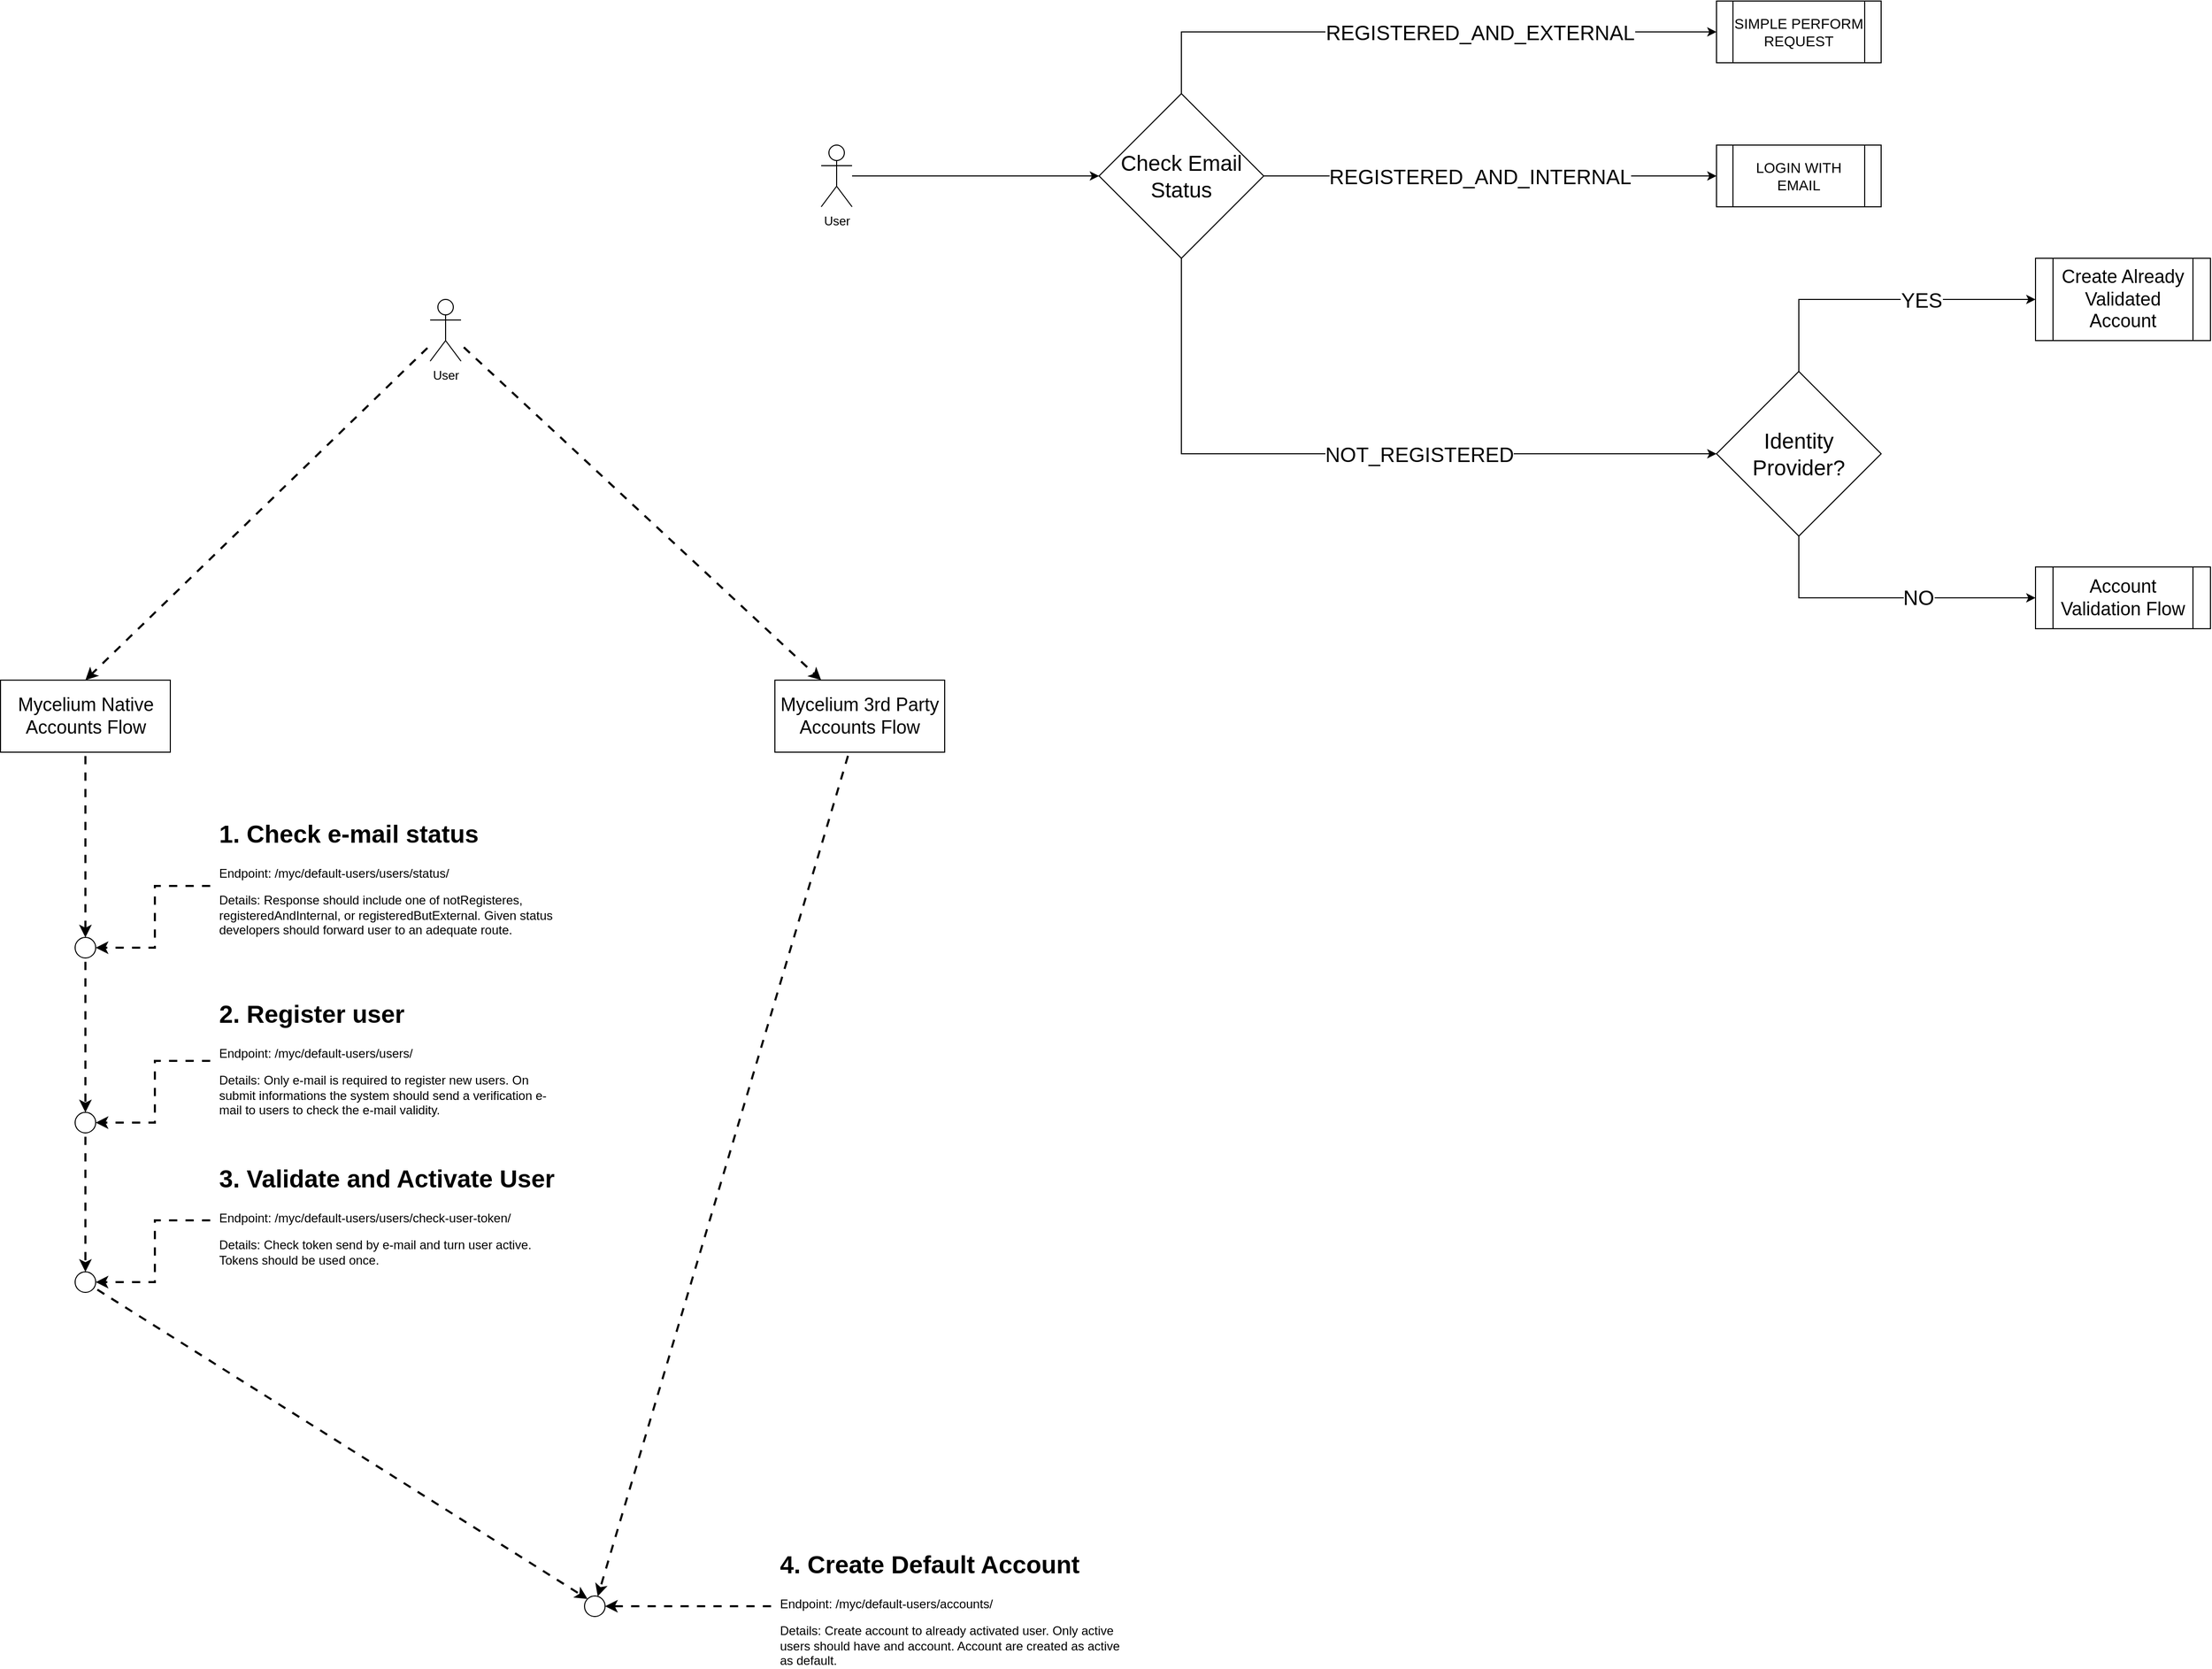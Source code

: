 <mxfile version="24.7.8">
  <diagram name="User Registration - Native" id="h0gBqg-u4J8CJtZ1Ysuk">
    <mxGraphModel dx="3007" dy="2449" grid="1" gridSize="10" guides="1" tooltips="1" connect="1" arrows="1" fold="1" page="0" pageScale="1" pageWidth="880" pageHeight="750" math="0" shadow="0">
      <root>
        <mxCell id="0" />
        <mxCell id="1" parent="0" />
        <mxCell id="pjb_dXWNzki2_CWE8o_B-27" style="rounded=0;orthogonalLoop=1;jettySize=auto;html=1;entryX=0.5;entryY=0;entryDx=0;entryDy=0;flowAnimation=1;strokeWidth=2;" parent="1" source="pjb_dXWNzki2_CWE8o_B-1" target="pjb_dXWNzki2_CWE8o_B-25" edge="1">
          <mxGeometry relative="1" as="geometry" />
        </mxCell>
        <mxCell id="pjb_dXWNzki2_CWE8o_B-32" style="rounded=0;orthogonalLoop=1;jettySize=auto;html=1;strokeWidth=2;flowAnimation=1;" parent="1" source="pjb_dXWNzki2_CWE8o_B-1" target="pjb_dXWNzki2_CWE8o_B-28" edge="1">
          <mxGeometry relative="1" as="geometry" />
        </mxCell>
        <mxCell id="pjb_dXWNzki2_CWE8o_B-1" value="User" style="shape=umlActor;verticalLabelPosition=bottom;verticalAlign=top;html=1;outlineConnect=0;" parent="1" vertex="1">
          <mxGeometry x="410" y="-450" width="30" height="60" as="geometry" />
        </mxCell>
        <mxCell id="pjb_dXWNzki2_CWE8o_B-7" style="edgeStyle=orthogonalEdgeStyle;rounded=0;orthogonalLoop=1;jettySize=auto;html=1;flowAnimation=1;strokeWidth=2;" parent="1" source="pjb_dXWNzki2_CWE8o_B-5" target="pjb_dXWNzki2_CWE8o_B-6" edge="1">
          <mxGeometry relative="1" as="geometry" />
        </mxCell>
        <mxCell id="pjb_dXWNzki2_CWE8o_B-5" value="&lt;h1&gt;1. Check e-mail status&lt;/h1&gt;&lt;p&gt;Endpoint: /myc/default-users/users/status/&lt;/p&gt;&lt;p&gt;Details:&lt;span style=&quot;background-color: initial;&quot;&gt;&amp;nbsp;Response should include one of notRegisteres, registeredAndInternal, or registeredButExternal. Given status developers should forward user to an adequate route.&lt;/span&gt;&lt;/p&gt;" style="text;html=1;strokeColor=none;fillColor=none;spacing=5;spacingTop=-20;whiteSpace=wrap;overflow=hidden;rounded=0;" parent="1" vertex="1">
          <mxGeometry x="200" y="50" width="350" height="140" as="geometry" />
        </mxCell>
        <mxCell id="pjb_dXWNzki2_CWE8o_B-11" style="edgeStyle=orthogonalEdgeStyle;rounded=0;orthogonalLoop=1;jettySize=auto;html=1;entryX=0.5;entryY=0;entryDx=0;entryDy=0;flowAnimation=1;strokeWidth=2;" parent="1" source="pjb_dXWNzki2_CWE8o_B-6" target="pjb_dXWNzki2_CWE8o_B-10" edge="1">
          <mxGeometry relative="1" as="geometry" />
        </mxCell>
        <mxCell id="pjb_dXWNzki2_CWE8o_B-6" value="" style="ellipse;whiteSpace=wrap;html=1;aspect=fixed;" parent="1" vertex="1">
          <mxGeometry x="65" y="170" width="20" height="20" as="geometry" />
        </mxCell>
        <mxCell id="pjb_dXWNzki2_CWE8o_B-8" style="edgeStyle=orthogonalEdgeStyle;rounded=0;orthogonalLoop=1;jettySize=auto;html=1;flowAnimation=1;strokeWidth=2;" parent="1" source="pjb_dXWNzki2_CWE8o_B-9" target="pjb_dXWNzki2_CWE8o_B-10" edge="1">
          <mxGeometry relative="1" as="geometry" />
        </mxCell>
        <mxCell id="pjb_dXWNzki2_CWE8o_B-9" value="&lt;h1&gt;2. Register user&lt;/h1&gt;&lt;p&gt;Endpoint: /myc/default-users/users/&lt;/p&gt;&lt;p&gt;Details:&lt;span style=&quot;background-color: initial;&quot;&gt;&amp;nbsp;Only e-mail is required to register new users. On submit informations the system should send a verification e-mail to users to check the e-mail validity.&lt;/span&gt;&lt;/p&gt;" style="text;html=1;strokeColor=none;fillColor=none;spacing=5;spacingTop=-20;whiteSpace=wrap;overflow=hidden;rounded=0;" parent="1" vertex="1">
          <mxGeometry x="200" y="225" width="340" height="130" as="geometry" />
        </mxCell>
        <mxCell id="pjb_dXWNzki2_CWE8o_B-15" style="edgeStyle=orthogonalEdgeStyle;rounded=0;orthogonalLoop=1;jettySize=auto;html=1;flowAnimation=1;strokeWidth=2;" parent="1" source="pjb_dXWNzki2_CWE8o_B-10" target="pjb_dXWNzki2_CWE8o_B-14" edge="1">
          <mxGeometry relative="1" as="geometry" />
        </mxCell>
        <mxCell id="pjb_dXWNzki2_CWE8o_B-10" value="" style="ellipse;whiteSpace=wrap;html=1;aspect=fixed;" parent="1" vertex="1">
          <mxGeometry x="65" y="340" width="20" height="20" as="geometry" />
        </mxCell>
        <mxCell id="pjb_dXWNzki2_CWE8o_B-12" style="edgeStyle=orthogonalEdgeStyle;rounded=0;orthogonalLoop=1;jettySize=auto;html=1;flowAnimation=1;strokeWidth=2;" parent="1" source="pjb_dXWNzki2_CWE8o_B-13" target="pjb_dXWNzki2_CWE8o_B-14" edge="1">
          <mxGeometry relative="1" as="geometry" />
        </mxCell>
        <mxCell id="pjb_dXWNzki2_CWE8o_B-13" value="&lt;h1&gt;3. Validate and Activate User&lt;/h1&gt;&lt;p&gt;Endpoint: /myc/default-users/users/check-user-token/&lt;/p&gt;&lt;p&gt;Details:&lt;span style=&quot;background-color: initial;&quot;&gt;&amp;nbsp;Check token send by e-mail and turn user active. Tokens should be used once.&lt;/span&gt;&lt;/p&gt;" style="text;html=1;strokeColor=none;fillColor=none;spacing=5;spacingTop=-20;whiteSpace=wrap;overflow=hidden;rounded=0;" parent="1" vertex="1">
          <mxGeometry x="200" y="385" width="350" height="120" as="geometry" />
        </mxCell>
        <mxCell id="pjb_dXWNzki2_CWE8o_B-19" style="rounded=0;orthogonalLoop=1;jettySize=auto;html=1;flowAnimation=1;strokeWidth=2;entryX=0;entryY=0;entryDx=0;entryDy=0;" parent="1" source="pjb_dXWNzki2_CWE8o_B-14" target="pjb_dXWNzki2_CWE8o_B-18" edge="1">
          <mxGeometry relative="1" as="geometry">
            <mxPoint x="460" y="960" as="targetPoint" />
          </mxGeometry>
        </mxCell>
        <mxCell id="pjb_dXWNzki2_CWE8o_B-14" value="" style="ellipse;whiteSpace=wrap;html=1;aspect=fixed;" parent="1" vertex="1">
          <mxGeometry x="65" y="495" width="20" height="20" as="geometry" />
        </mxCell>
        <mxCell id="pjb_dXWNzki2_CWE8o_B-16" style="edgeStyle=orthogonalEdgeStyle;rounded=0;orthogonalLoop=1;jettySize=auto;html=1;flowAnimation=1;strokeWidth=2;" parent="1" source="pjb_dXWNzki2_CWE8o_B-17" target="pjb_dXWNzki2_CWE8o_B-18" edge="1">
          <mxGeometry relative="1" as="geometry" />
        </mxCell>
        <mxCell id="pjb_dXWNzki2_CWE8o_B-17" value="&lt;h1&gt;4. Create Default Account&lt;/h1&gt;&lt;p&gt;Endpoint: /myc/default-users/accounts/&lt;/p&gt;&lt;p&gt;Details:&lt;span style=&quot;background-color: initial;&quot;&gt;&amp;nbsp;Create account to already activated user. Only active users should have and account. Account are created as active as default.&lt;/span&gt;&lt;/p&gt;" style="text;html=1;strokeColor=none;fillColor=none;spacing=5;spacingTop=-20;whiteSpace=wrap;overflow=hidden;rounded=0;" parent="1" vertex="1">
          <mxGeometry x="745" y="760" width="340" height="120" as="geometry" />
        </mxCell>
        <mxCell id="pjb_dXWNzki2_CWE8o_B-18" value="" style="ellipse;whiteSpace=wrap;html=1;aspect=fixed;" parent="1" vertex="1">
          <mxGeometry x="560" y="810" width="20" height="20" as="geometry" />
        </mxCell>
        <mxCell id="pjb_dXWNzki2_CWE8o_B-26" style="edgeStyle=orthogonalEdgeStyle;rounded=0;orthogonalLoop=1;jettySize=auto;html=1;entryX=0.5;entryY=0;entryDx=0;entryDy=0;strokeWidth=2;flowAnimation=1;" parent="1" source="pjb_dXWNzki2_CWE8o_B-25" target="pjb_dXWNzki2_CWE8o_B-6" edge="1">
          <mxGeometry relative="1" as="geometry" />
        </mxCell>
        <mxCell id="pjb_dXWNzki2_CWE8o_B-25" value="&lt;font style=&quot;font-size: 18px;&quot;&gt;Mycelium Native Accounts Flow&lt;/font&gt;" style="rounded=0;whiteSpace=wrap;html=1;" parent="1" vertex="1">
          <mxGeometry x="-7.5" y="-80" width="165" height="70" as="geometry" />
        </mxCell>
        <mxCell id="pjb_dXWNzki2_CWE8o_B-29" style="rounded=0;orthogonalLoop=1;jettySize=auto;html=1;flowAnimation=1;strokeWidth=2;" parent="1" source="pjb_dXWNzki2_CWE8o_B-28" target="pjb_dXWNzki2_CWE8o_B-18" edge="1">
          <mxGeometry relative="1" as="geometry">
            <mxPoint x="760" y="690" as="targetPoint" />
          </mxGeometry>
        </mxCell>
        <mxCell id="pjb_dXWNzki2_CWE8o_B-28" value="&lt;font style=&quot;font-size: 18px;&quot;&gt;Mycelium 3rd Party Accounts Flow&lt;/font&gt;" style="rounded=0;whiteSpace=wrap;html=1;" parent="1" vertex="1">
          <mxGeometry x="745" y="-80" width="165" height="70" as="geometry" />
        </mxCell>
        <mxCell id="sSlvEamMKV7i5d8WLizn-6" style="edgeStyle=orthogonalEdgeStyle;rounded=0;orthogonalLoop=1;jettySize=auto;html=1;exitX=0.5;exitY=0;exitDx=0;exitDy=0;entryX=0;entryY=0.5;entryDx=0;entryDy=0;" edge="1" parent="1" source="sSlvEamMKV7i5d8WLizn-2" target="sSlvEamMKV7i5d8WLizn-25">
          <mxGeometry relative="1" as="geometry">
            <mxPoint x="1985" y="-445" as="targetPoint" />
          </mxGeometry>
        </mxCell>
        <mxCell id="sSlvEamMKV7i5d8WLizn-9" value="YES" style="edgeLabel;html=1;align=center;verticalAlign=middle;resizable=0;points=[];fontSize=20;" vertex="1" connectable="0" parent="sSlvEamMKV7i5d8WLizn-6">
          <mxGeometry x="0.261" relative="1" as="geometry">
            <mxPoint as="offset" />
          </mxGeometry>
        </mxCell>
        <mxCell id="sSlvEamMKV7i5d8WLizn-8" style="edgeStyle=orthogonalEdgeStyle;rounded=0;orthogonalLoop=1;jettySize=auto;html=1;entryX=0;entryY=0.5;entryDx=0;entryDy=0;exitX=0.5;exitY=1;exitDx=0;exitDy=0;" edge="1" parent="1" source="sSlvEamMKV7i5d8WLizn-2" target="sSlvEamMKV7i5d8WLizn-26">
          <mxGeometry relative="1" as="geometry">
            <mxPoint x="1985" y="-165" as="targetPoint" />
          </mxGeometry>
        </mxCell>
        <mxCell id="sSlvEamMKV7i5d8WLizn-10" value="&lt;font style=&quot;font-size: 20px;&quot;&gt;NO&lt;/font&gt;" style="edgeLabel;html=1;align=center;verticalAlign=middle;resizable=0;points=[];" vertex="1" connectable="0" parent="sSlvEamMKV7i5d8WLizn-8">
          <mxGeometry x="0.211" y="1" relative="1" as="geometry">
            <mxPoint as="offset" />
          </mxGeometry>
        </mxCell>
        <mxCell id="sSlvEamMKV7i5d8WLizn-2" value="&lt;font style=&quot;font-size: 21px;&quot;&gt;Identity Provider?&lt;/font&gt;" style="rhombus;whiteSpace=wrap;html=1;" vertex="1" parent="1">
          <mxGeometry x="1660" y="-380" width="160" height="160" as="geometry" />
        </mxCell>
        <mxCell id="sSlvEamMKV7i5d8WLizn-4" style="edgeStyle=orthogonalEdgeStyle;rounded=0;orthogonalLoop=1;jettySize=auto;html=1;exitX=0.5;exitY=1;exitDx=0;exitDy=0;entryX=0;entryY=0.5;entryDx=0;entryDy=0;" edge="1" parent="1" source="sSlvEamMKV7i5d8WLizn-11" target="sSlvEamMKV7i5d8WLizn-2">
          <mxGeometry relative="1" as="geometry" />
        </mxCell>
        <mxCell id="sSlvEamMKV7i5d8WLizn-22" value="&lt;font style=&quot;font-size: 20px;&quot;&gt;NOT_REGISTERED&lt;/font&gt;" style="edgeLabel;html=1;align=center;verticalAlign=middle;resizable=0;points=[];" vertex="1" connectable="0" parent="sSlvEamMKV7i5d8WLizn-4">
          <mxGeometry x="0.412" relative="1" as="geometry">
            <mxPoint x="-81" as="offset" />
          </mxGeometry>
        </mxCell>
        <mxCell id="sSlvEamMKV7i5d8WLizn-3" value="User" style="shape=umlActor;verticalLabelPosition=bottom;verticalAlign=top;html=1;outlineConnect=0;" vertex="1" parent="1">
          <mxGeometry x="790" y="-600" width="30" height="60" as="geometry" />
        </mxCell>
        <mxCell id="sSlvEamMKV7i5d8WLizn-12" value="" style="edgeStyle=orthogonalEdgeStyle;rounded=0;orthogonalLoop=1;jettySize=auto;html=1;" edge="1" parent="1" source="sSlvEamMKV7i5d8WLizn-3" target="sSlvEamMKV7i5d8WLizn-11">
          <mxGeometry relative="1" as="geometry">
            <mxPoint x="970" y="-300" as="sourcePoint" />
            <mxPoint x="1410" y="-300" as="targetPoint" />
          </mxGeometry>
        </mxCell>
        <mxCell id="sSlvEamMKV7i5d8WLizn-20" style="edgeStyle=orthogonalEdgeStyle;rounded=0;orthogonalLoop=1;jettySize=auto;html=1;entryX=0;entryY=0.5;entryDx=0;entryDy=0;exitX=0.5;exitY=0;exitDx=0;exitDy=0;" edge="1" parent="1" source="sSlvEamMKV7i5d8WLizn-11" target="sSlvEamMKV7i5d8WLizn-19">
          <mxGeometry relative="1" as="geometry" />
        </mxCell>
        <mxCell id="sSlvEamMKV7i5d8WLizn-24" value="&lt;font style=&quot;font-size: 20px;&quot;&gt;REGISTERED_AND_EXTERNAL&lt;/font&gt;" style="edgeLabel;html=1;align=center;verticalAlign=middle;resizable=0;points=[];" vertex="1" connectable="0" parent="sSlvEamMKV7i5d8WLizn-20">
          <mxGeometry x="0.249" y="2" relative="1" as="geometry">
            <mxPoint x="-12" y="2" as="offset" />
          </mxGeometry>
        </mxCell>
        <mxCell id="sSlvEamMKV7i5d8WLizn-21" style="edgeStyle=orthogonalEdgeStyle;rounded=0;orthogonalLoop=1;jettySize=auto;html=1;exitX=1;exitY=0.5;exitDx=0;exitDy=0;entryX=0;entryY=0.5;entryDx=0;entryDy=0;" edge="1" parent="1" source="sSlvEamMKV7i5d8WLizn-11" target="sSlvEamMKV7i5d8WLizn-18">
          <mxGeometry relative="1" as="geometry" />
        </mxCell>
        <mxCell id="sSlvEamMKV7i5d8WLizn-23" value="&lt;font style=&quot;font-size: 20px;&quot;&gt;REGISTERED_AND_INTERNAL&lt;/font&gt;" style="edgeLabel;html=1;align=center;verticalAlign=middle;resizable=0;points=[];" vertex="1" connectable="0" parent="sSlvEamMKV7i5d8WLizn-21">
          <mxGeometry x="-0.075" relative="1" as="geometry">
            <mxPoint x="6" as="offset" />
          </mxGeometry>
        </mxCell>
        <mxCell id="sSlvEamMKV7i5d8WLizn-11" value="&lt;font style=&quot;font-size: 21px;&quot;&gt;Check Email Status&lt;/font&gt;" style="rhombus;whiteSpace=wrap;html=1;" vertex="1" parent="1">
          <mxGeometry x="1060" y="-650" width="160" height="160" as="geometry" />
        </mxCell>
        <mxCell id="sSlvEamMKV7i5d8WLizn-18" value="&lt;font style=&quot;font-size: 14px;&quot;&gt;LOGIN WITH EMAIL&lt;/font&gt;" style="shape=process;whiteSpace=wrap;html=1;backgroundOutline=1;" vertex="1" parent="1">
          <mxGeometry x="1660" y="-600" width="160" height="60" as="geometry" />
        </mxCell>
        <mxCell id="sSlvEamMKV7i5d8WLizn-19" value="&lt;font style=&quot;font-size: 14px;&quot;&gt;SIMPLE PERFORM REQUEST&lt;/font&gt;" style="shape=process;whiteSpace=wrap;html=1;backgroundOutline=1;" vertex="1" parent="1">
          <mxGeometry x="1660" y="-740" width="160" height="60" as="geometry" />
        </mxCell>
        <mxCell id="sSlvEamMKV7i5d8WLizn-25" value="&lt;span style=&quot;font-size: 18px;&quot;&gt;Create Already Validated Account&lt;/span&gt;" style="shape=process;whiteSpace=wrap;html=1;backgroundOutline=1;" vertex="1" parent="1">
          <mxGeometry x="1970" y="-490" width="170" height="80" as="geometry" />
        </mxCell>
        <mxCell id="sSlvEamMKV7i5d8WLizn-26" value="&lt;span style=&quot;font-size: 18px;&quot;&gt;Account Validation Flow&lt;/span&gt;" style="shape=process;whiteSpace=wrap;html=1;backgroundOutline=1;" vertex="1" parent="1">
          <mxGeometry x="1970" y="-190" width="170" height="60" as="geometry" />
        </mxCell>
      </root>
    </mxGraphModel>
  </diagram>
</mxfile>
